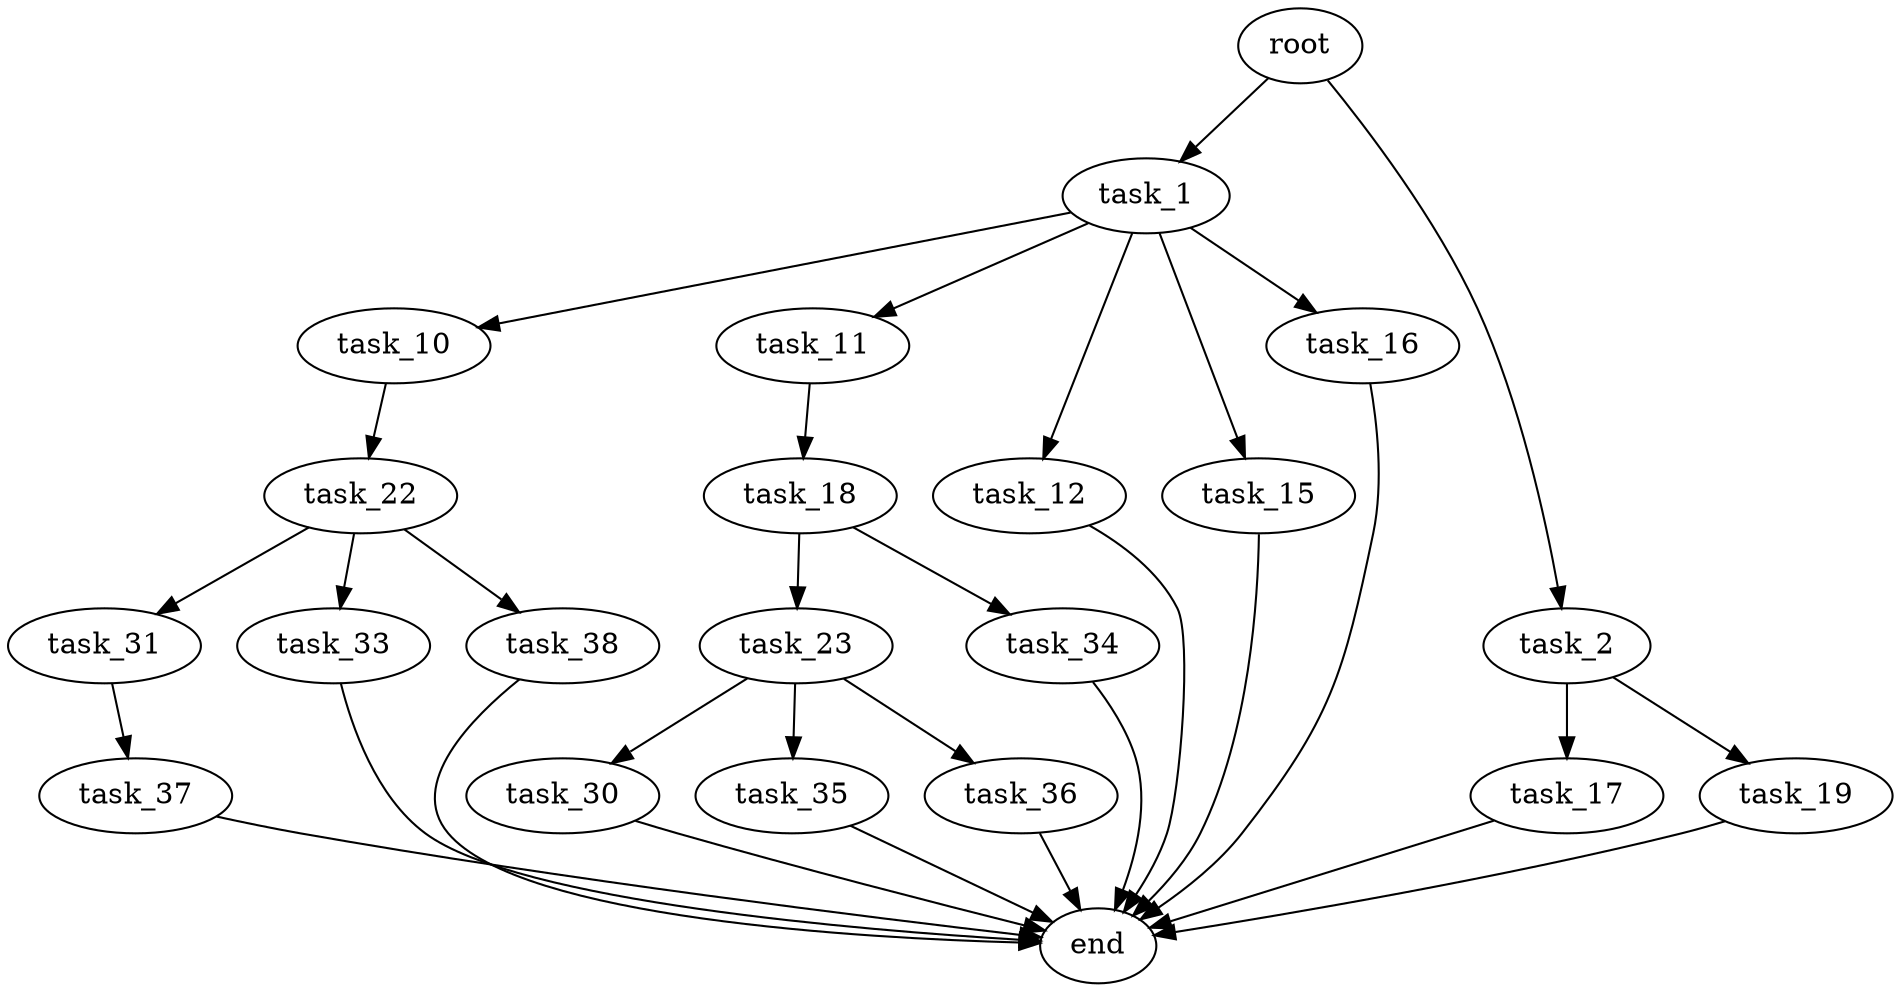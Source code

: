 digraph G {
  root [size="0.000000"];
  task_1 [size="7416898634.000000"];
  task_2 [size="368293445632.000000"];
  task_10 [size="549755813888.000000"];
  task_11 [size="8589934592.000000"];
  task_12 [size="36604777044.000000"];
  task_15 [size="549755813888.000000"];
  task_16 [size="794324466807.000000"];
  task_17 [size="368293445632.000000"];
  task_19 [size="27506250622.000000"];
  task_22 [size="2091442209.000000"];
  task_18 [size="22037762142.000000"];
  end [size="0.000000"];
  task_23 [size="11119370523.000000"];
  task_34 [size="181750154198.000000"];
  task_31 [size="28991029248.000000"];
  task_33 [size="96901718011.000000"];
  task_38 [size="8589934592.000000"];
  task_30 [size="368293445632.000000"];
  task_35 [size="1632440401.000000"];
  task_36 [size="204421238216.000000"];
  task_37 [size="782757789696.000000"];

  root -> task_1 [size="1.000000"];
  root -> task_2 [size="1.000000"];
  task_1 -> task_10 [size="838860800.000000"];
  task_1 -> task_11 [size="838860800.000000"];
  task_1 -> task_12 [size="838860800.000000"];
  task_1 -> task_15 [size="838860800.000000"];
  task_1 -> task_16 [size="838860800.000000"];
  task_2 -> task_17 [size="411041792.000000"];
  task_2 -> task_19 [size="411041792.000000"];
  task_10 -> task_22 [size="536870912.000000"];
  task_11 -> task_18 [size="33554432.000000"];
  task_12 -> end [size="1.000000"];
  task_15 -> end [size="1.000000"];
  task_16 -> end [size="1.000000"];
  task_17 -> end [size="1.000000"];
  task_19 -> end [size="1.000000"];
  task_22 -> task_31 [size="33554432.000000"];
  task_22 -> task_33 [size="33554432.000000"];
  task_22 -> task_38 [size="33554432.000000"];
  task_18 -> task_23 [size="536870912.000000"];
  task_18 -> task_34 [size="536870912.000000"];
  task_23 -> task_30 [size="209715200.000000"];
  task_23 -> task_35 [size="209715200.000000"];
  task_23 -> task_36 [size="209715200.000000"];
  task_34 -> end [size="1.000000"];
  task_31 -> task_37 [size="75497472.000000"];
  task_33 -> end [size="1.000000"];
  task_38 -> end [size="1.000000"];
  task_30 -> end [size="1.000000"];
  task_35 -> end [size="1.000000"];
  task_36 -> end [size="1.000000"];
  task_37 -> end [size="1.000000"];
}
